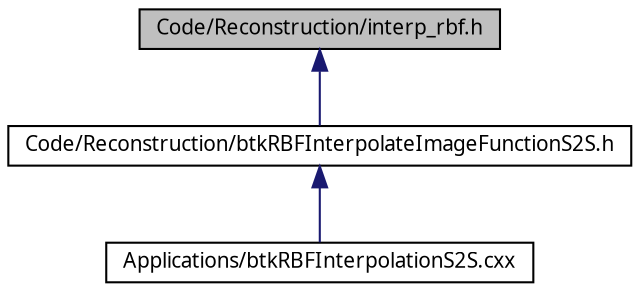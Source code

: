 digraph G
{
  edge [fontname="FreeSans.ttf",fontsize="10",labelfontname="FreeSans.ttf",labelfontsize="10"];
  node [fontname="FreeSans.ttf",fontsize="10",shape=record];
  Node1 [label="Code/Reconstruction/interp_rbf.h",height=0.2,width=0.4,color="black", fillcolor="grey75", style="filled" fontcolor="black"];
  Node1 -> Node2 [dir=back,color="midnightblue",fontsize="10",style="solid",fontname="FreeSans.ttf"];
  Node2 [label="Code/Reconstruction/btkRBFInterpolateImageFunctionS2S.h",height=0.2,width=0.4,color="black", fillcolor="white", style="filled",URL="$btk_r_b_f_interpolate_image_function_s2_s_8h.html"];
  Node2 -> Node3 [dir=back,color="midnightblue",fontsize="10",style="solid",fontname="FreeSans.ttf"];
  Node3 [label="Applications/btkRBFInterpolationS2S.cxx",height=0.2,width=0.4,color="black", fillcolor="white", style="filled",URL="$btk_r_b_f_interpolation_s2_s_8cxx.html"];
}
